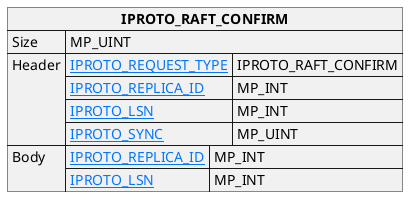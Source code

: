 @startuml

skinparam {
    HyperlinkColor #0077FF
    FontColor #313131
    BorderColor #313131
    BackgroundColor transparent
}

json "**IPROTO_RAFT_CONFIRM**" as raft_confirm {
    "Size": "MP_UINT",
    "Header": {
      "[[https://tarantool.io/en/doc/latest/dev_guide/internals/iproto/keys IPROTO_REQUEST_TYPE]]": "IPROTO_RAFT_CONFIRM",
      "[[https://tarantool.io/en/doc/latest/dev_guide/internals/iproto/keys IPROTO_REPLICA_ID]]": "MP_INT",
      "[[https://tarantool.io/en/doc/latest/dev_guide/internals/iproto/keys IPROTO_LSN]]": "MP_INT", 
      "[[https://tarantool.io/en/doc/latest/dev_guide/internals/iproto/keys IPROTO_SYNC]]": "MP_UINT"
    },
    "Body": {
      "[[https://tarantool.io/en/doc/latest/dev_guide/internals/iproto/keys IPROTO_REPLICA_ID]]": "MP_INT",
      "[[https://tarantool.io/en/doc/latest/dev_guide/internals/iproto/keys IPROTO_LSN]]": "MP_INT"      
    }
}

@enduml
